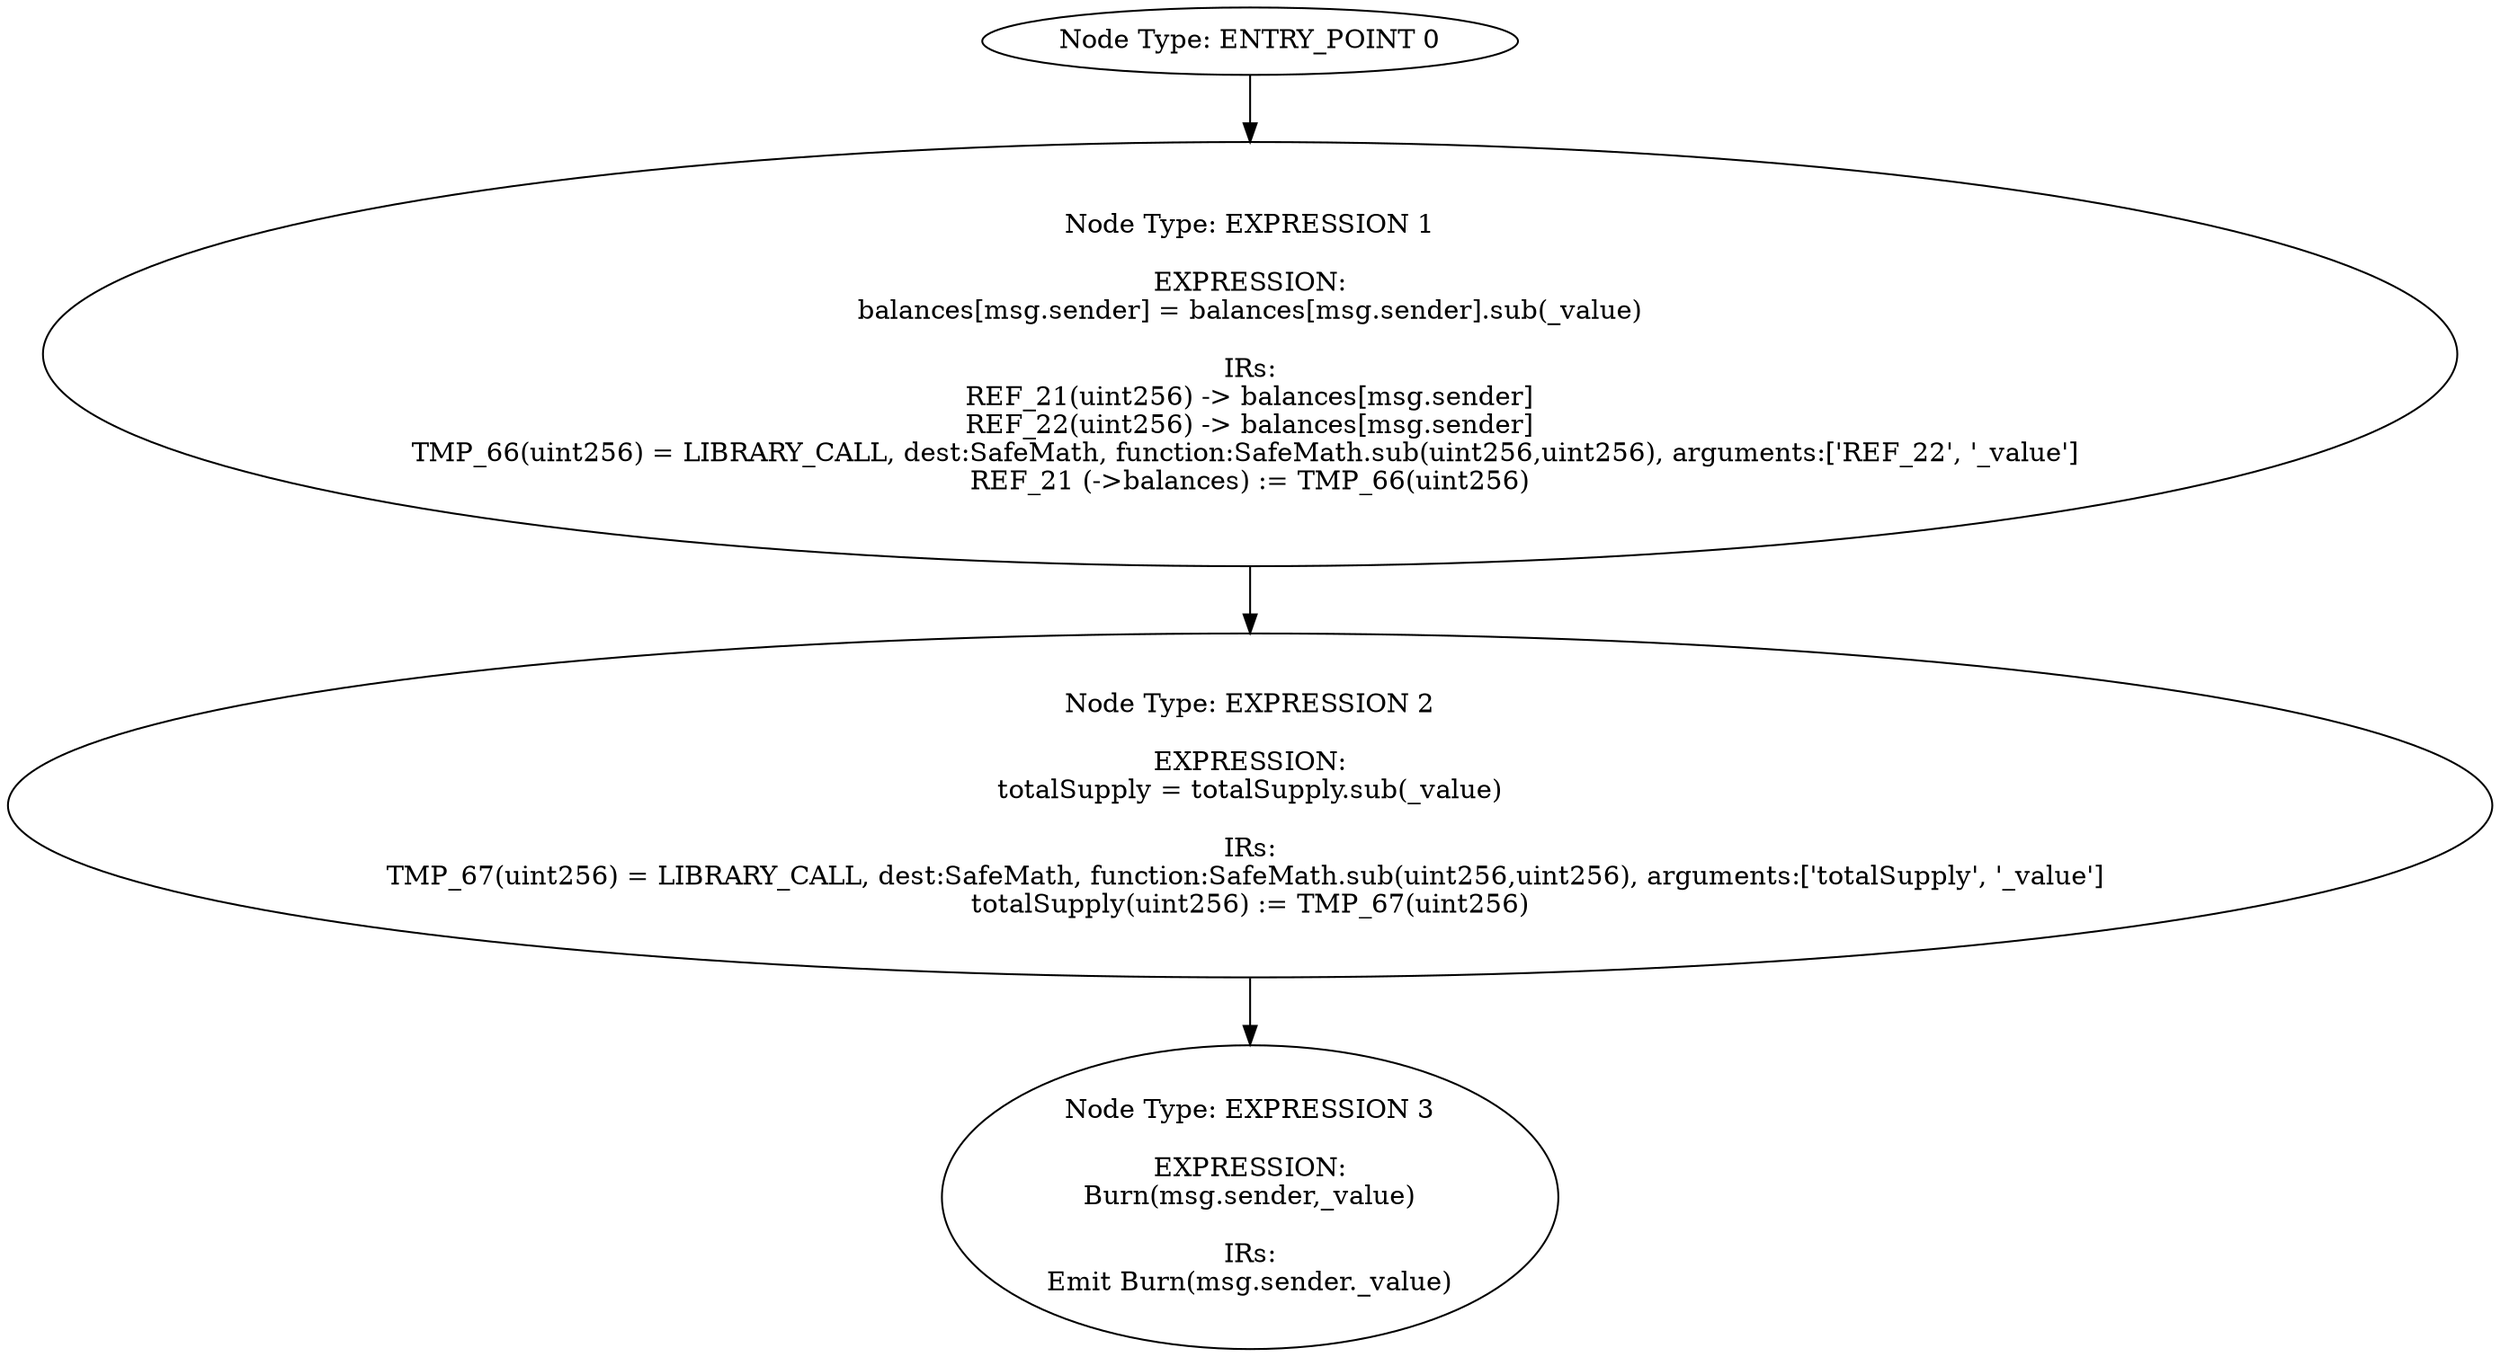 digraph{
0[label="Node Type: ENTRY_POINT 0
"];
0->1;
1[label="Node Type: EXPRESSION 1

EXPRESSION:
balances[msg.sender] = balances[msg.sender].sub(_value)

IRs:
REF_21(uint256) -> balances[msg.sender]
REF_22(uint256) -> balances[msg.sender]
TMP_66(uint256) = LIBRARY_CALL, dest:SafeMath, function:SafeMath.sub(uint256,uint256), arguments:['REF_22', '_value'] 
REF_21 (->balances) := TMP_66(uint256)"];
1->2;
2[label="Node Type: EXPRESSION 2

EXPRESSION:
totalSupply = totalSupply.sub(_value)

IRs:
TMP_67(uint256) = LIBRARY_CALL, dest:SafeMath, function:SafeMath.sub(uint256,uint256), arguments:['totalSupply', '_value'] 
totalSupply(uint256) := TMP_67(uint256)"];
2->3;
3[label="Node Type: EXPRESSION 3

EXPRESSION:
Burn(msg.sender,_value)

IRs:
Emit Burn(msg.sender._value)"];
}
